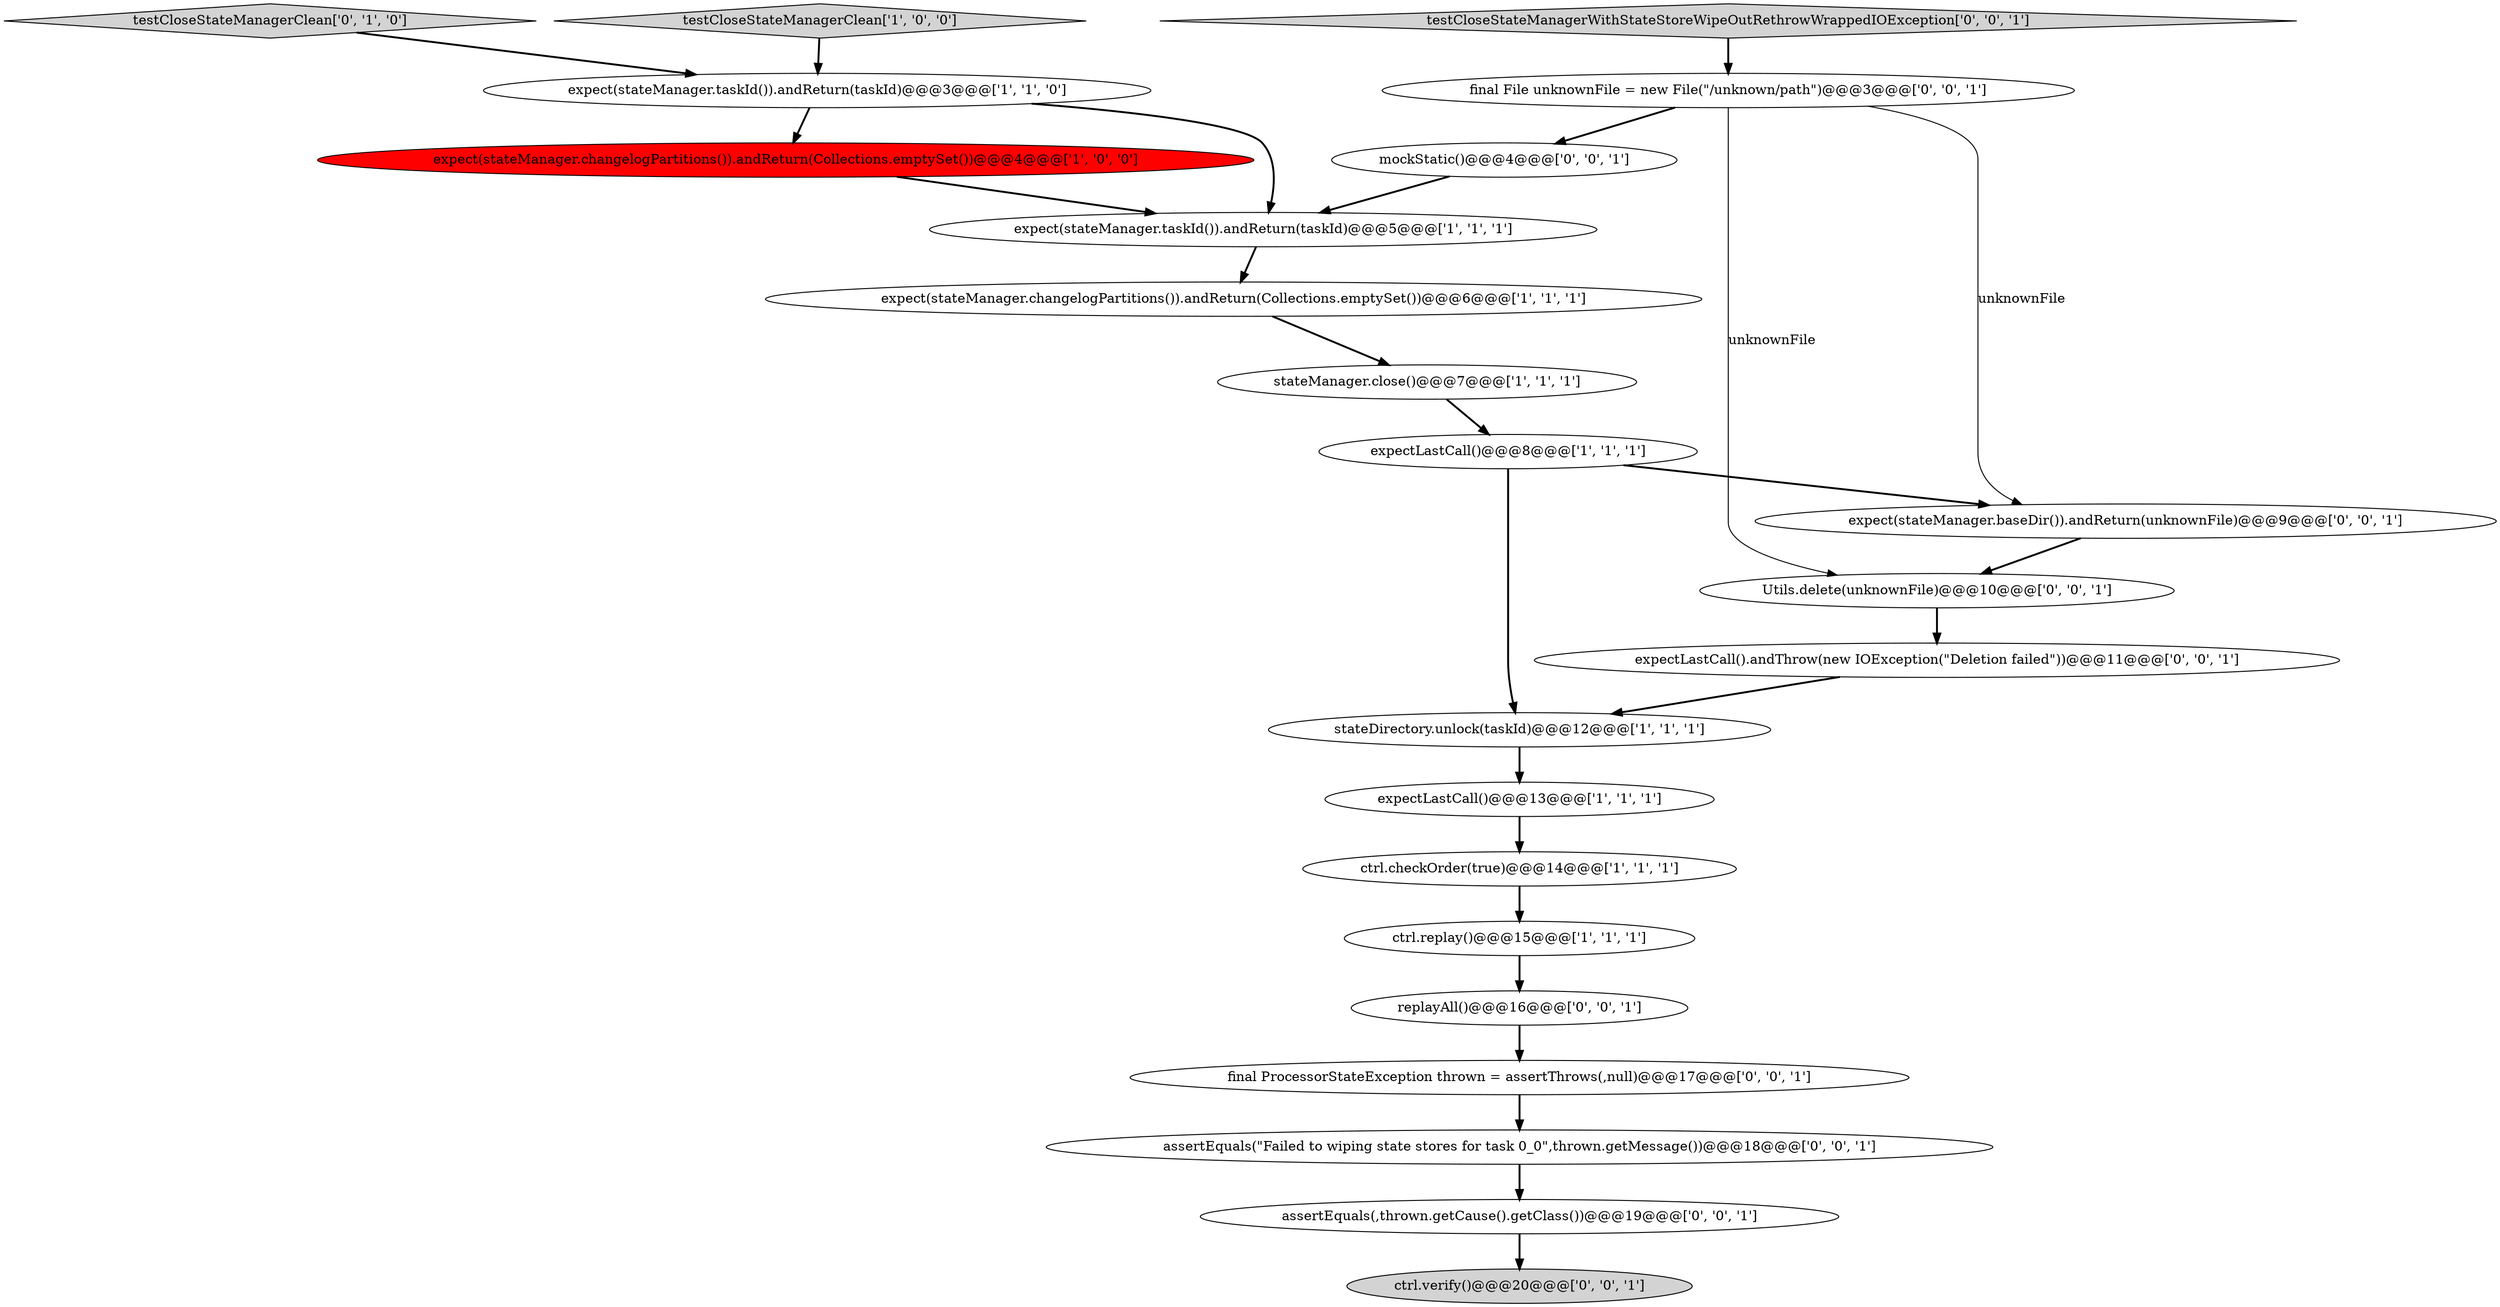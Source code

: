 digraph {
4 [style = filled, label = "expectLastCall()@@@8@@@['1', '1', '1']", fillcolor = white, shape = ellipse image = "AAA0AAABBB1BBB"];
6 [style = filled, label = "ctrl.replay()@@@15@@@['1', '1', '1']", fillcolor = white, shape = ellipse image = "AAA0AAABBB1BBB"];
5 [style = filled, label = "expect(stateManager.changelogPartitions()).andReturn(Collections.emptySet())@@@4@@@['1', '0', '0']", fillcolor = red, shape = ellipse image = "AAA1AAABBB1BBB"];
3 [style = filled, label = "stateDirectory.unlock(taskId)@@@12@@@['1', '1', '1']", fillcolor = white, shape = ellipse image = "AAA0AAABBB1BBB"];
7 [style = filled, label = "ctrl.checkOrder(true)@@@14@@@['1', '1', '1']", fillcolor = white, shape = ellipse image = "AAA0AAABBB1BBB"];
12 [style = filled, label = "ctrl.verify()@@@20@@@['0', '0', '1']", fillcolor = lightgray, shape = ellipse image = "AAA0AAABBB3BBB"];
17 [style = filled, label = "final File unknownFile = new File(\"/unknown/path\")@@@3@@@['0', '0', '1']", fillcolor = white, shape = ellipse image = "AAA0AAABBB3BBB"];
22 [style = filled, label = "mockStatic()@@@4@@@['0', '0', '1']", fillcolor = white, shape = ellipse image = "AAA0AAABBB3BBB"];
10 [style = filled, label = "expectLastCall()@@@13@@@['1', '1', '1']", fillcolor = white, shape = ellipse image = "AAA0AAABBB1BBB"];
21 [style = filled, label = "assertEquals(\"Failed to wiping state stores for task 0_0\",thrown.getMessage())@@@18@@@['0', '0', '1']", fillcolor = white, shape = ellipse image = "AAA0AAABBB3BBB"];
0 [style = filled, label = "testCloseStateManagerClean['1', '0', '0']", fillcolor = lightgray, shape = diamond image = "AAA0AAABBB1BBB"];
9 [style = filled, label = "expect(stateManager.changelogPartitions()).andReturn(Collections.emptySet())@@@6@@@['1', '1', '1']", fillcolor = white, shape = ellipse image = "AAA0AAABBB1BBB"];
19 [style = filled, label = "Utils.delete(unknownFile)@@@10@@@['0', '0', '1']", fillcolor = white, shape = ellipse image = "AAA0AAABBB3BBB"];
16 [style = filled, label = "expect(stateManager.baseDir()).andReturn(unknownFile)@@@9@@@['0', '0', '1']", fillcolor = white, shape = ellipse image = "AAA0AAABBB3BBB"];
1 [style = filled, label = "expect(stateManager.taskId()).andReturn(taskId)@@@3@@@['1', '1', '0']", fillcolor = white, shape = ellipse image = "AAA0AAABBB1BBB"];
14 [style = filled, label = "final ProcessorStateException thrown = assertThrows(,null)@@@17@@@['0', '0', '1']", fillcolor = white, shape = ellipse image = "AAA0AAABBB3BBB"];
13 [style = filled, label = "expectLastCall().andThrow(new IOException(\"Deletion failed\"))@@@11@@@['0', '0', '1']", fillcolor = white, shape = ellipse image = "AAA0AAABBB3BBB"];
20 [style = filled, label = "replayAll()@@@16@@@['0', '0', '1']", fillcolor = white, shape = ellipse image = "AAA0AAABBB3BBB"];
2 [style = filled, label = "stateManager.close()@@@7@@@['1', '1', '1']", fillcolor = white, shape = ellipse image = "AAA0AAABBB1BBB"];
8 [style = filled, label = "expect(stateManager.taskId()).andReturn(taskId)@@@5@@@['1', '1', '1']", fillcolor = white, shape = ellipse image = "AAA0AAABBB1BBB"];
15 [style = filled, label = "assertEquals(,thrown.getCause().getClass())@@@19@@@['0', '0', '1']", fillcolor = white, shape = ellipse image = "AAA0AAABBB3BBB"];
11 [style = filled, label = "testCloseStateManagerClean['0', '1', '0']", fillcolor = lightgray, shape = diamond image = "AAA0AAABBB2BBB"];
18 [style = filled, label = "testCloseStateManagerWithStateStoreWipeOutRethrowWrappedIOException['0', '0', '1']", fillcolor = lightgray, shape = diamond image = "AAA0AAABBB3BBB"];
1->5 [style = bold, label=""];
5->8 [style = bold, label=""];
4->3 [style = bold, label=""];
1->8 [style = bold, label=""];
17->19 [style = solid, label="unknownFile"];
9->2 [style = bold, label=""];
11->1 [style = bold, label=""];
21->15 [style = bold, label=""];
18->17 [style = bold, label=""];
20->14 [style = bold, label=""];
17->22 [style = bold, label=""];
16->19 [style = bold, label=""];
2->4 [style = bold, label=""];
10->7 [style = bold, label=""];
17->16 [style = solid, label="unknownFile"];
22->8 [style = bold, label=""];
6->20 [style = bold, label=""];
3->10 [style = bold, label=""];
19->13 [style = bold, label=""];
13->3 [style = bold, label=""];
0->1 [style = bold, label=""];
7->6 [style = bold, label=""];
8->9 [style = bold, label=""];
15->12 [style = bold, label=""];
14->21 [style = bold, label=""];
4->16 [style = bold, label=""];
}
